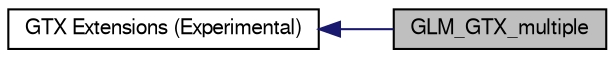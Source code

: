 digraph "GLM_GTX_multiple"
{
  edge [fontname="FreeSans",fontsize="10",labelfontname="FreeSans",labelfontsize="10"];
  node [fontname="FreeSans",fontsize="10",shape=record];
  rankdir=LR;
  Node1 [label="GTX Extensions (Experimental)",height=0.2,width=0.4,color="black", fillcolor="white", style="filled",URL="$d8/d93/group__gtx.html",tooltip="Functions and types that the GLSL specification doesn&#39;t define, but useful to have for a C++ program..."];
  Node0 [label="GLM_GTX_multiple",height=0.2,width=0.4,color="black", fillcolor="grey75", style="filled" fontcolor="black"];
  Node1->Node0 [shape=plaintext, color="midnightblue", dir="back", style="solid"];
}
